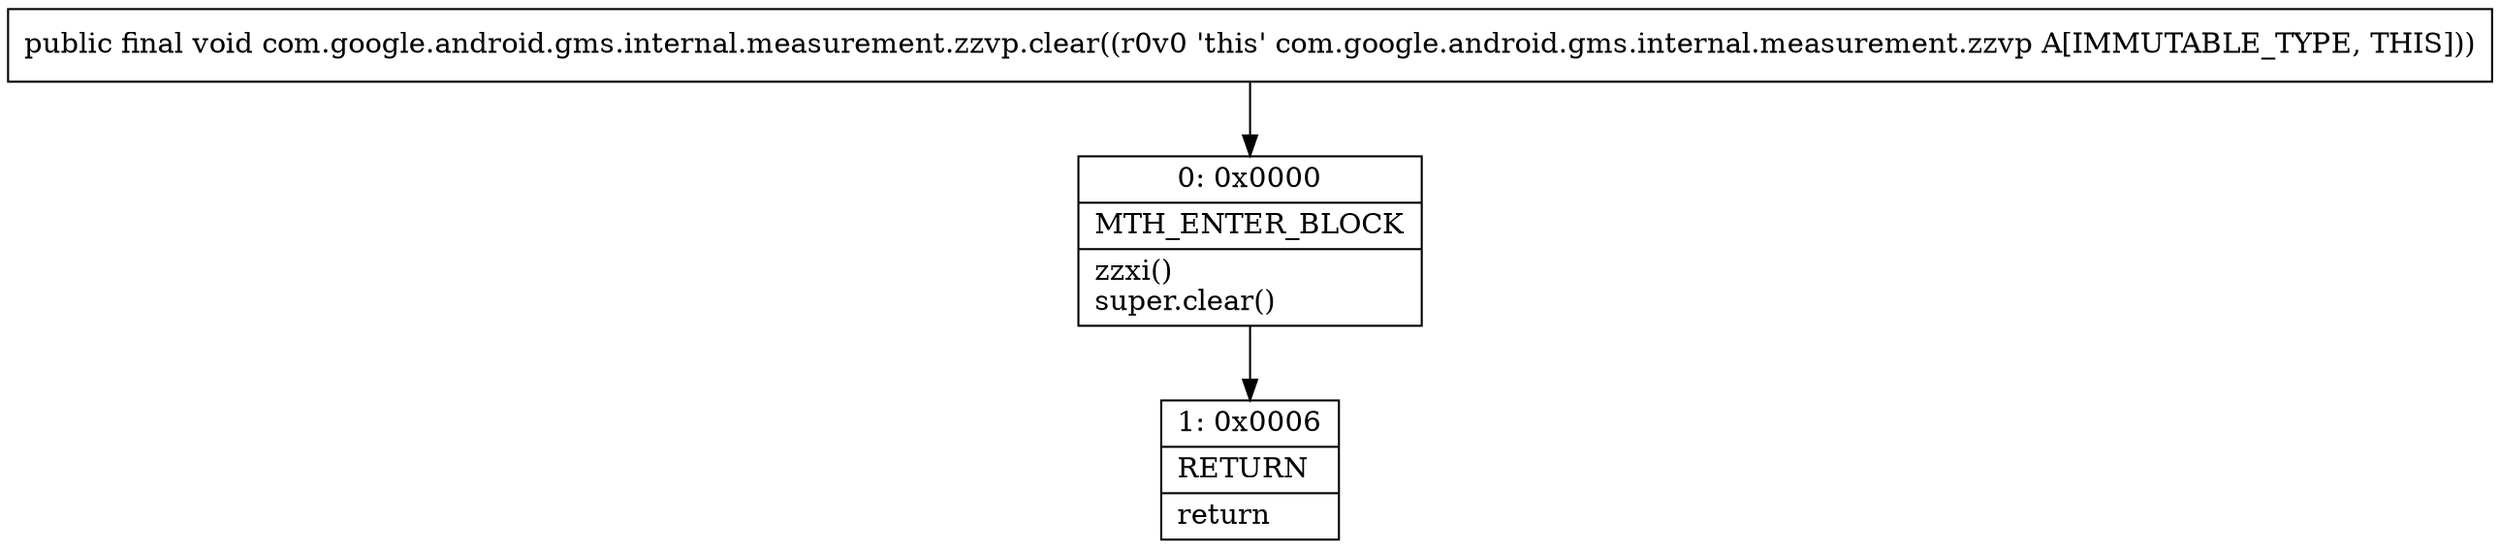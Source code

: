 digraph "CFG forcom.google.android.gms.internal.measurement.zzvp.clear()V" {
Node_0 [shape=record,label="{0\:\ 0x0000|MTH_ENTER_BLOCK\l|zzxi()\lsuper.clear()\l}"];
Node_1 [shape=record,label="{1\:\ 0x0006|RETURN\l|return\l}"];
MethodNode[shape=record,label="{public final void com.google.android.gms.internal.measurement.zzvp.clear((r0v0 'this' com.google.android.gms.internal.measurement.zzvp A[IMMUTABLE_TYPE, THIS])) }"];
MethodNode -> Node_0;
Node_0 -> Node_1;
}

